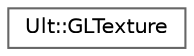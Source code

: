 digraph "Graphical Class Hierarchy"
{
 // LATEX_PDF_SIZE
  bgcolor="transparent";
  edge [fontname=Helvetica,fontsize=10,labelfontname=Helvetica,labelfontsize=10];
  node [fontname=Helvetica,fontsize=10,shape=box,height=0.2,width=0.4];
  rankdir="LR";
  Node0 [id="Node000000",label="Ult::GLTexture",height=0.2,width=0.4,color="grey40", fillcolor="white", style="filled",URL="$class_ult_1_1_g_l_texture.html",tooltip=" "];
}
